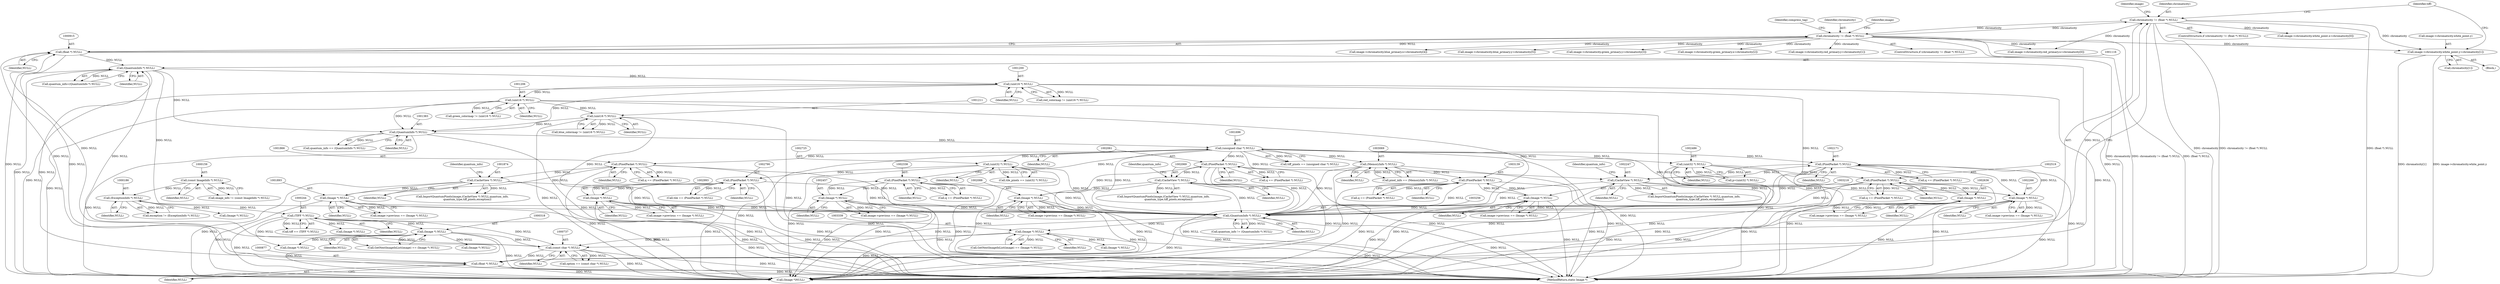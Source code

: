 digraph "0_ImageMagick_c073a7712d82476b5fbee74856c46b88af9c3175@array" {
"1000891" [label="(Call,image->chromaticity.white_point.y=chromaticity[1])"];
"1000874" [label="(Call,chromaticity != (float *) NULL)"];
"1000912" [label="(Call,chromaticity != (float *) NULL)"];
"1000914" [label="(Call,(float *) NULL)"];
"1000876" [label="(Call,(float *) NULL)"];
"1000736" [label="(Call,(const char *) NULL)"];
"1000317" [label="(Call,(Image *) NULL)"];
"1000243" [label="(Call,(TIFF *) NULL)"];
"1000185" [label="(Call,(ExceptionInfo *) NULL)"];
"1000158" [label="(Call,(const ImageInfo *) NULL)"];
"1003255" [label="(Call,(QuantumInfo *) NULL)"];
"1001892" [label="(Call,(Image *) NULL)"];
"1001873" [label="(Call,(CacheView *) NULL)"];
"1001865" [label="(Call,(PixelPacket *) NULL)"];
"1001695" [label="(Call,(unsigned char *) NULL)"];
"1001382" [label="(Call,(QuantumInfo *) NULL)"];
"1001210" [label="(Call,(uint16 *) NULL)"];
"1001205" [label="(Call,(uint16 *) NULL)"];
"1001199" [label="(Call,(uint16 *) NULL)"];
"1001115" [label="(Call,(QuantumInfo *) NULL)"];
"1002992" [label="(Call,(Image *) NULL)"];
"1002789" [label="(Call,(PixelPacket *) NULL)"];
"1002724" [label="(Call,(uint32 *) NULL)"];
"1002485" [label="(Call,(uint32 *) NULL)"];
"1002337" [label="(Call,(PixelPacket *) NULL)"];
"1002456" [label="(Call,(Image *) NULL)"];
"1002635" [label="(Call,(Image *) NULL)"];
"1002518" [label="(Call,(PixelPacket *) NULL)"];
"1002087" [label="(Call,(Image *) NULL)"];
"1002068" [label="(Call,(CacheView *) NULL)"];
"1002060" [label="(Call,(PixelPacket *) NULL)"];
"1003138" [label="(Call,(PixelPacket *) NULL)"];
"1003217" [label="(Call,(Image *) NULL)"];
"1003068" [label="(Call,(MemoryInfo *) NULL)"];
"1002170" [label="(Call,(PixelPacket *) NULL)"];
"1002265" [label="(Call,(Image *) NULL)"];
"1002246" [label="(Call,(CacheView *) NULL)"];
"1003338" [label="(Call,(Image *) NULL)"];
"1000241" [label="(Call,tiff == (TIFF *) NULL)"];
"1003401" [label="(Call,(Image *)NULL)"];
"1001382" [label="(Call,(QuantumInfo *) NULL)"];
"1002722" [label="(Call,tile_pixels == (uint32 *) NULL)"];
"1001693" [label="(Call,tiff_pixels == (unsigned char *) NULL)"];
"1002994" [label="(Identifier,NULL)"];
"1000252" [label="(Call,(Image *) NULL)"];
"1001208" [label="(Call,blue_colormap != (uint16 *) NULL)"];
"1002071" [label="(Identifier,quantum_info)"];
"1002789" [label="(Call,(PixelPacket *) NULL)"];
"1003213" [label="(Call,image->previous == (Image *) NULL)"];
"1000738" [label="(Identifier,NULL)"];
"1000187" [label="(Identifier,NULL)"];
"1001697" [label="(Identifier,NULL)"];
"1000183" [label="(Call,exception != (ExceptionInfo *) NULL)"];
"1000875" [label="(Identifier,chromaticity)"];
"1000962" [label="(Call,image->chromaticity.blue_primary.x=chromaticity[4])"];
"1000736" [label="(Call,(const char *) NULL)"];
"1000873" [label="(ControlStructure,if (chromaticity != (float *) NULL))"];
"1000918" [label="(Call,image->chromaticity.red_primary.x=chromaticity[0])"];
"1002724" [label="(Call,(uint32 *) NULL)"];
"1002070" [label="(Identifier,NULL)"];
"1000876" [label="(Call,(float *) NULL)"];
"1000880" [label="(Call,image->chromaticity.white_point.x=chromaticity[0])"];
"1001203" [label="(Call,green_colormap != (uint16 *) NULL)"];
"1000973" [label="(Call,image->chromaticity.blue_primary.y=chromaticity[5])"];
"1002249" [label="(Identifier,quantum_info)"];
"1002170" [label="(Call,(PixelPacket *) NULL)"];
"1001210" [label="(Call,(uint16 *) NULL)"];
"1001384" [label="(Identifier,NULL)"];
"1000185" [label="(Call,(ExceptionInfo *) NULL)"];
"1002246" [label="(Call,(CacheView *) NULL)"];
"1002458" [label="(Identifier,NULL)"];
"1002635" [label="(Call,(Image *) NULL)"];
"1002172" [label="(Identifier,NULL)"];
"1001212" [label="(Identifier,NULL)"];
"1000734" [label="(Call,option == (const char *) NULL)"];
"1000878" [label="(Identifier,NULL)"];
"1003253" [label="(Call,quantum_info != (QuantumInfo *) NULL)"];
"1003136" [label="(Call,q == (PixelPacket *) NULL)"];
"1002267" [label="(Identifier,NULL)"];
"1003070" [label="(Identifier,NULL)"];
"1002988" [label="(Call,image->previous == (Image *) NULL)"];
"1000912" [label="(Call,chromaticity != (float *) NULL)"];
"1001201" [label="(Identifier,NULL)"];
"1003335" [label="(Call,GetNextImageInList(image) == (Image *) NULL)"];
"1000884" [label="(Identifier,image)"];
"1000922" [label="(Identifier,image)"];
"1000899" [label="(Call,chromaticity[1])"];
"1002992" [label="(Call,(Image *) NULL)"];
"1003138" [label="(Call,(PixelPacket *) NULL)"];
"1001865" [label="(Call,(PixelPacket *) NULL)"];
"1002066" [label="(Call,ImportQuantumPixels(image,(CacheView *) NULL,quantum_info,\n            quantum_type,tiff_pixels,exception))"];
"1000245" [label="(Identifier,NULL)"];
"1003217" [label="(Call,(Image *) NULL)"];
"1001113" [label="(Call,quantum_info=(QuantumInfo *) NULL)"];
"1000916" [label="(Identifier,NULL)"];
"1003257" [label="(Identifier,NULL)"];
"1001871" [label="(Call,ImportQuantumPixels(image,(CacheView *) NULL,quantum_info,\n            quantum_type,tiff_pixels,exception))"];
"1000892" [label="(Call,image->chromaticity.white_point.y)"];
"1002520" [label="(Identifier,NULL)"];
"1002452" [label="(Call,image->previous == (Image *) NULL)"];
"1002062" [label="(Identifier,NULL)"];
"1002637" [label="(Identifier,NULL)"];
"1000951" [label="(Call,image->chromaticity.green_primary.y=chromaticity[3])"];
"1002487" [label="(Identifier,NULL)"];
"1003140" [label="(Identifier,NULL)"];
"1001888" [label="(Call,image->previous == (Image *) NULL)"];
"1001875" [label="(Identifier,NULL)"];
"1000891" [label="(Call,image->chromaticity.white_point.y=chromaticity[1])"];
"1002483" [label="(Call,p=(uint32 *) NULL)"];
"1000314" [label="(Call,GetNextImageInList(image) == (Image *) NULL)"];
"1000914" [label="(Call,(float *) NULL)"];
"1001199" [label="(Call,(uint16 *) NULL)"];
"1001197" [label="(Call,red_colormap != (uint16 *) NULL)"];
"1002261" [label="(Call,image->previous == (Image *) NULL)"];
"1003407" [label="(MethodReturn,static Image *)"];
"1001873" [label="(Call,(CacheView *) NULL)"];
"1001863" [label="(Call,q == (PixelPacket *) NULL)"];
"1001695" [label="(Call,(unsigned char *) NULL)"];
"1000987" [label="(Identifier,compress_tag)"];
"1002516" [label="(Call,q == (PixelPacket *) NULL)"];
"1003219" [label="(Identifier,NULL)"];
"1000158" [label="(Call,(const ImageInfo *) NULL)"];
"1002058" [label="(Call,q == (PixelPacket *) NULL)"];
"1001115" [label="(Call,(QuantumInfo *) NULL)"];
"1002456" [label="(Call,(Image *) NULL)"];
"1003255" [label="(Call,(QuantumInfo *) NULL)"];
"1001380" [label="(Call,quantum_info == (QuantumInfo *) NULL)"];
"1000940" [label="(Call,image->chromaticity.green_primary.x=chromaticity[2])"];
"1002335" [label="(Call,q == (PixelPacket *) NULL)"];
"1000874" [label="(Call,chromaticity != (float *) NULL)"];
"1002060" [label="(Call,(PixelPacket *) NULL)"];
"1002089" [label="(Identifier,NULL)"];
"1001892" [label="(Call,(Image *) NULL)"];
"1000156" [label="(Call,image_info != (const ImageInfo *) NULL)"];
"1002518" [label="(Call,(PixelPacket *) NULL)"];
"1002248" [label="(Identifier,NULL)"];
"1001205" [label="(Call,(uint16 *) NULL)"];
"1003340" [label="(Identifier,NULL)"];
"1002265" [label="(Call,(Image *) NULL)"];
"1001876" [label="(Identifier,quantum_info)"];
"1003066" [label="(Call,pixel_info == (MemoryInfo *) NULL)"];
"1001117" [label="(Identifier,NULL)"];
"1000905" [label="(Identifier,tiff)"];
"1000879" [label="(Block,)"];
"1002337" [label="(Call,(PixelPacket *) NULL)"];
"1000929" [label="(Call,image->chromaticity.red_primary.y=chromaticity[1])"];
"1001207" [label="(Identifier,NULL)"];
"1000911" [label="(ControlStructure,if (chromaticity != (float *) NULL))"];
"1002726" [label="(Identifier,NULL)"];
"1002244" [label="(Call,ImportQuantumPixels(image,(CacheView *) NULL,quantum_info,\n              quantum_type,tiff_pixels,exception))"];
"1002068" [label="(Call,(CacheView *) NULL)"];
"1001894" [label="(Identifier,NULL)"];
"1002339" [label="(Identifier,NULL)"];
"1000328" [label="(Call,(Image *) NULL)"];
"1002485" [label="(Call,(uint32 *) NULL)"];
"1002083" [label="(Call,image->previous == (Image *) NULL)"];
"1002791" [label="(Identifier,NULL)"];
"1000215" [label="(Call,(Image *) NULL)"];
"1003338" [label="(Call,(Image *) NULL)"];
"1000319" [label="(Identifier,NULL)"];
"1002631" [label="(Call,image->previous == (Image *) NULL)"];
"1002168" [label="(Call,q == (PixelPacket *) NULL)"];
"1000243" [label="(Call,(TIFF *) NULL)"];
"1000913" [label="(Identifier,chromaticity)"];
"1001867" [label="(Identifier,NULL)"];
"1000317" [label="(Call,(Image *) NULL)"];
"1002087" [label="(Call,(Image *) NULL)"];
"1003068" [label="(Call,(MemoryInfo *) NULL)"];
"1000307" [label="(Call,(Image *) NULL)"];
"1000160" [label="(Identifier,NULL)"];
"1003347" [label="(Call,(Image *) NULL)"];
"1002787" [label="(Call,tile == (PixelPacket *) NULL)"];
"1000891" -> "1000879"  [label="AST: "];
"1000891" -> "1000899"  [label="CFG: "];
"1000892" -> "1000891"  [label="AST: "];
"1000899" -> "1000891"  [label="AST: "];
"1000905" -> "1000891"  [label="CFG: "];
"1000891" -> "1003407"  [label="DDG: chromaticity[1]"];
"1000891" -> "1003407"  [label="DDG: image->chromaticity.white_point.y"];
"1000874" -> "1000891"  [label="DDG: chromaticity"];
"1000912" -> "1000891"  [label="DDG: chromaticity"];
"1000874" -> "1000873"  [label="AST: "];
"1000874" -> "1000876"  [label="CFG: "];
"1000875" -> "1000874"  [label="AST: "];
"1000876" -> "1000874"  [label="AST: "];
"1000884" -> "1000874"  [label="CFG: "];
"1000905" -> "1000874"  [label="CFG: "];
"1000874" -> "1003407"  [label="DDG: chromaticity != (float *) NULL"];
"1000874" -> "1003407"  [label="DDG: (float *) NULL"];
"1000874" -> "1003407"  [label="DDG: chromaticity"];
"1000912" -> "1000874"  [label="DDG: chromaticity"];
"1000876" -> "1000874"  [label="DDG: NULL"];
"1000874" -> "1000880"  [label="DDG: chromaticity"];
"1000874" -> "1000912"  [label="DDG: chromaticity"];
"1000874" -> "1000918"  [label="DDG: chromaticity"];
"1000912" -> "1000911"  [label="AST: "];
"1000912" -> "1000914"  [label="CFG: "];
"1000913" -> "1000912"  [label="AST: "];
"1000914" -> "1000912"  [label="AST: "];
"1000922" -> "1000912"  [label="CFG: "];
"1000987" -> "1000912"  [label="CFG: "];
"1000912" -> "1003407"  [label="DDG: chromaticity != (float *) NULL"];
"1000912" -> "1003407"  [label="DDG: (float *) NULL"];
"1000912" -> "1003407"  [label="DDG: chromaticity"];
"1000914" -> "1000912"  [label="DDG: NULL"];
"1000912" -> "1000918"  [label="DDG: chromaticity"];
"1000912" -> "1000929"  [label="DDG: chromaticity"];
"1000912" -> "1000940"  [label="DDG: chromaticity"];
"1000912" -> "1000951"  [label="DDG: chromaticity"];
"1000912" -> "1000962"  [label="DDG: chromaticity"];
"1000912" -> "1000973"  [label="DDG: chromaticity"];
"1000914" -> "1000916"  [label="CFG: "];
"1000915" -> "1000914"  [label="AST: "];
"1000916" -> "1000914"  [label="AST: "];
"1000914" -> "1003407"  [label="DDG: NULL"];
"1000876" -> "1000914"  [label="DDG: NULL"];
"1000736" -> "1000914"  [label="DDG: NULL"];
"1000914" -> "1001115"  [label="DDG: NULL"];
"1000914" -> "1003401"  [label="DDG: NULL"];
"1000876" -> "1000878"  [label="CFG: "];
"1000877" -> "1000876"  [label="AST: "];
"1000878" -> "1000876"  [label="AST: "];
"1000876" -> "1003407"  [label="DDG: NULL"];
"1000736" -> "1000876"  [label="DDG: NULL"];
"1000876" -> "1001115"  [label="DDG: NULL"];
"1000876" -> "1003401"  [label="DDG: NULL"];
"1000736" -> "1000734"  [label="AST: "];
"1000736" -> "1000738"  [label="CFG: "];
"1000737" -> "1000736"  [label="AST: "];
"1000738" -> "1000736"  [label="AST: "];
"1000734" -> "1000736"  [label="CFG: "];
"1000736" -> "1003407"  [label="DDG: NULL"];
"1000736" -> "1000734"  [label="DDG: NULL"];
"1000317" -> "1000736"  [label="DDG: NULL"];
"1000243" -> "1000736"  [label="DDG: NULL"];
"1003255" -> "1000736"  [label="DDG: NULL"];
"1003338" -> "1000736"  [label="DDG: NULL"];
"1000736" -> "1001115"  [label="DDG: NULL"];
"1000736" -> "1003401"  [label="DDG: NULL"];
"1000317" -> "1000314"  [label="AST: "];
"1000317" -> "1000319"  [label="CFG: "];
"1000318" -> "1000317"  [label="AST: "];
"1000319" -> "1000317"  [label="AST: "];
"1000314" -> "1000317"  [label="CFG: "];
"1000317" -> "1003407"  [label="DDG: NULL"];
"1000317" -> "1000307"  [label="DDG: NULL"];
"1000317" -> "1000314"  [label="DDG: NULL"];
"1000243" -> "1000317"  [label="DDG: NULL"];
"1000317" -> "1000328"  [label="DDG: NULL"];
"1000317" -> "1003401"  [label="DDG: NULL"];
"1000243" -> "1000241"  [label="AST: "];
"1000243" -> "1000245"  [label="CFG: "];
"1000244" -> "1000243"  [label="AST: "];
"1000245" -> "1000243"  [label="AST: "];
"1000241" -> "1000243"  [label="CFG: "];
"1000243" -> "1003407"  [label="DDG: NULL"];
"1000243" -> "1000241"  [label="DDG: NULL"];
"1000185" -> "1000243"  [label="DDG: NULL"];
"1000243" -> "1000252"  [label="DDG: NULL"];
"1000243" -> "1000307"  [label="DDG: NULL"];
"1000243" -> "1003401"  [label="DDG: NULL"];
"1000185" -> "1000183"  [label="AST: "];
"1000185" -> "1000187"  [label="CFG: "];
"1000186" -> "1000185"  [label="AST: "];
"1000187" -> "1000185"  [label="AST: "];
"1000183" -> "1000185"  [label="CFG: "];
"1000185" -> "1000183"  [label="DDG: NULL"];
"1000158" -> "1000185"  [label="DDG: NULL"];
"1000185" -> "1000215"  [label="DDG: NULL"];
"1000158" -> "1000156"  [label="AST: "];
"1000158" -> "1000160"  [label="CFG: "];
"1000159" -> "1000158"  [label="AST: "];
"1000160" -> "1000158"  [label="AST: "];
"1000156" -> "1000158"  [label="CFG: "];
"1000158" -> "1000156"  [label="DDG: NULL"];
"1003255" -> "1003253"  [label="AST: "];
"1003255" -> "1003257"  [label="CFG: "];
"1003256" -> "1003255"  [label="AST: "];
"1003257" -> "1003255"  [label="AST: "];
"1003253" -> "1003255"  [label="CFG: "];
"1003255" -> "1003407"  [label="DDG: NULL"];
"1003255" -> "1003253"  [label="DDG: NULL"];
"1001892" -> "1003255"  [label="DDG: NULL"];
"1002992" -> "1003255"  [label="DDG: NULL"];
"1002485" -> "1003255"  [label="DDG: NULL"];
"1001873" -> "1003255"  [label="DDG: NULL"];
"1002789" -> "1003255"  [label="DDG: NULL"];
"1002337" -> "1003255"  [label="DDG: NULL"];
"1002635" -> "1003255"  [label="DDG: NULL"];
"1001695" -> "1003255"  [label="DDG: NULL"];
"1002087" -> "1003255"  [label="DDG: NULL"];
"1001865" -> "1003255"  [label="DDG: NULL"];
"1001205" -> "1003255"  [label="DDG: NULL"];
"1003138" -> "1003255"  [label="DDG: NULL"];
"1002456" -> "1003255"  [label="DDG: NULL"];
"1002060" -> "1003255"  [label="DDG: NULL"];
"1002170" -> "1003255"  [label="DDG: NULL"];
"1002265" -> "1003255"  [label="DDG: NULL"];
"1002518" -> "1003255"  [label="DDG: NULL"];
"1003217" -> "1003255"  [label="DDG: NULL"];
"1001210" -> "1003255"  [label="DDG: NULL"];
"1003068" -> "1003255"  [label="DDG: NULL"];
"1002246" -> "1003255"  [label="DDG: NULL"];
"1002068" -> "1003255"  [label="DDG: NULL"];
"1001115" -> "1003255"  [label="DDG: NULL"];
"1001199" -> "1003255"  [label="DDG: NULL"];
"1002724" -> "1003255"  [label="DDG: NULL"];
"1003255" -> "1003338"  [label="DDG: NULL"];
"1003255" -> "1003401"  [label="DDG: NULL"];
"1001892" -> "1001888"  [label="AST: "];
"1001892" -> "1001894"  [label="CFG: "];
"1001893" -> "1001892"  [label="AST: "];
"1001894" -> "1001892"  [label="AST: "];
"1001888" -> "1001892"  [label="CFG: "];
"1001892" -> "1003407"  [label="DDG: NULL"];
"1001892" -> "1001865"  [label="DDG: NULL"];
"1001892" -> "1001888"  [label="DDG: NULL"];
"1001873" -> "1001892"  [label="DDG: NULL"];
"1001892" -> "1003401"  [label="DDG: NULL"];
"1001873" -> "1001871"  [label="AST: "];
"1001873" -> "1001875"  [label="CFG: "];
"1001874" -> "1001873"  [label="AST: "];
"1001875" -> "1001873"  [label="AST: "];
"1001876" -> "1001873"  [label="CFG: "];
"1001873" -> "1003407"  [label="DDG: NULL"];
"1001873" -> "1001871"  [label="DDG: NULL"];
"1001865" -> "1001873"  [label="DDG: NULL"];
"1001873" -> "1003401"  [label="DDG: NULL"];
"1001865" -> "1001863"  [label="AST: "];
"1001865" -> "1001867"  [label="CFG: "];
"1001866" -> "1001865"  [label="AST: "];
"1001867" -> "1001865"  [label="AST: "];
"1001863" -> "1001865"  [label="CFG: "];
"1001865" -> "1003407"  [label="DDG: NULL"];
"1001865" -> "1001863"  [label="DDG: NULL"];
"1001695" -> "1001865"  [label="DDG: NULL"];
"1001865" -> "1003401"  [label="DDG: NULL"];
"1001695" -> "1001693"  [label="AST: "];
"1001695" -> "1001697"  [label="CFG: "];
"1001696" -> "1001695"  [label="AST: "];
"1001697" -> "1001695"  [label="AST: "];
"1001693" -> "1001695"  [label="CFG: "];
"1001695" -> "1003407"  [label="DDG: NULL"];
"1001695" -> "1001693"  [label="DDG: NULL"];
"1001382" -> "1001695"  [label="DDG: NULL"];
"1001695" -> "1002060"  [label="DDG: NULL"];
"1001695" -> "1002170"  [label="DDG: NULL"];
"1001695" -> "1002246"  [label="DDG: NULL"];
"1001695" -> "1002265"  [label="DDG: NULL"];
"1001695" -> "1002337"  [label="DDG: NULL"];
"1001695" -> "1002485"  [label="DDG: NULL"];
"1001695" -> "1002724"  [label="DDG: NULL"];
"1001695" -> "1003068"  [label="DDG: NULL"];
"1001695" -> "1003401"  [label="DDG: NULL"];
"1001382" -> "1001380"  [label="AST: "];
"1001382" -> "1001384"  [label="CFG: "];
"1001383" -> "1001382"  [label="AST: "];
"1001384" -> "1001382"  [label="AST: "];
"1001380" -> "1001382"  [label="CFG: "];
"1001382" -> "1003407"  [label="DDG: NULL"];
"1001382" -> "1001380"  [label="DDG: NULL"];
"1001210" -> "1001382"  [label="DDG: NULL"];
"1001205" -> "1001382"  [label="DDG: NULL"];
"1001115" -> "1001382"  [label="DDG: NULL"];
"1001199" -> "1001382"  [label="DDG: NULL"];
"1001382" -> "1003401"  [label="DDG: NULL"];
"1001210" -> "1001208"  [label="AST: "];
"1001210" -> "1001212"  [label="CFG: "];
"1001211" -> "1001210"  [label="AST: "];
"1001212" -> "1001210"  [label="AST: "];
"1001208" -> "1001210"  [label="CFG: "];
"1001210" -> "1003407"  [label="DDG: NULL"];
"1001210" -> "1001208"  [label="DDG: NULL"];
"1001205" -> "1001210"  [label="DDG: NULL"];
"1001210" -> "1003401"  [label="DDG: NULL"];
"1001205" -> "1001203"  [label="AST: "];
"1001205" -> "1001207"  [label="CFG: "];
"1001206" -> "1001205"  [label="AST: "];
"1001207" -> "1001205"  [label="AST: "];
"1001203" -> "1001205"  [label="CFG: "];
"1001205" -> "1003407"  [label="DDG: NULL"];
"1001205" -> "1001203"  [label="DDG: NULL"];
"1001199" -> "1001205"  [label="DDG: NULL"];
"1001205" -> "1003401"  [label="DDG: NULL"];
"1001199" -> "1001197"  [label="AST: "];
"1001199" -> "1001201"  [label="CFG: "];
"1001200" -> "1001199"  [label="AST: "];
"1001201" -> "1001199"  [label="AST: "];
"1001197" -> "1001199"  [label="CFG: "];
"1001199" -> "1003407"  [label="DDG: NULL"];
"1001199" -> "1001197"  [label="DDG: NULL"];
"1001115" -> "1001199"  [label="DDG: NULL"];
"1001199" -> "1003401"  [label="DDG: NULL"];
"1001115" -> "1001113"  [label="AST: "];
"1001115" -> "1001117"  [label="CFG: "];
"1001116" -> "1001115"  [label="AST: "];
"1001117" -> "1001115"  [label="AST: "];
"1001113" -> "1001115"  [label="CFG: "];
"1001115" -> "1003407"  [label="DDG: NULL"];
"1001115" -> "1001113"  [label="DDG: NULL"];
"1001115" -> "1003401"  [label="DDG: NULL"];
"1002992" -> "1002988"  [label="AST: "];
"1002992" -> "1002994"  [label="CFG: "];
"1002993" -> "1002992"  [label="AST: "];
"1002994" -> "1002992"  [label="AST: "];
"1002988" -> "1002992"  [label="CFG: "];
"1002992" -> "1003407"  [label="DDG: NULL"];
"1002992" -> "1002789"  [label="DDG: NULL"];
"1002992" -> "1002988"  [label="DDG: NULL"];
"1002789" -> "1002992"  [label="DDG: NULL"];
"1002992" -> "1003401"  [label="DDG: NULL"];
"1002789" -> "1002787"  [label="AST: "];
"1002789" -> "1002791"  [label="CFG: "];
"1002790" -> "1002789"  [label="AST: "];
"1002791" -> "1002789"  [label="AST: "];
"1002787" -> "1002789"  [label="CFG: "];
"1002789" -> "1003407"  [label="DDG: NULL"];
"1002789" -> "1002787"  [label="DDG: NULL"];
"1002724" -> "1002789"  [label="DDG: NULL"];
"1002789" -> "1003401"  [label="DDG: NULL"];
"1002724" -> "1002722"  [label="AST: "];
"1002724" -> "1002726"  [label="CFG: "];
"1002725" -> "1002724"  [label="AST: "];
"1002726" -> "1002724"  [label="AST: "];
"1002722" -> "1002724"  [label="CFG: "];
"1002724" -> "1003407"  [label="DDG: NULL"];
"1002724" -> "1002722"  [label="DDG: NULL"];
"1002724" -> "1003401"  [label="DDG: NULL"];
"1002485" -> "1002483"  [label="AST: "];
"1002485" -> "1002487"  [label="CFG: "];
"1002486" -> "1002485"  [label="AST: "];
"1002487" -> "1002485"  [label="AST: "];
"1002483" -> "1002485"  [label="CFG: "];
"1002485" -> "1003407"  [label="DDG: NULL"];
"1002485" -> "1002483"  [label="DDG: NULL"];
"1002485" -> "1002518"  [label="DDG: NULL"];
"1002485" -> "1003401"  [label="DDG: NULL"];
"1002337" -> "1002335"  [label="AST: "];
"1002337" -> "1002339"  [label="CFG: "];
"1002338" -> "1002337"  [label="AST: "];
"1002339" -> "1002337"  [label="AST: "];
"1002335" -> "1002337"  [label="CFG: "];
"1002337" -> "1003407"  [label="DDG: NULL"];
"1002337" -> "1002335"  [label="DDG: NULL"];
"1002456" -> "1002337"  [label="DDG: NULL"];
"1002337" -> "1002456"  [label="DDG: NULL"];
"1002337" -> "1003401"  [label="DDG: NULL"];
"1002456" -> "1002452"  [label="AST: "];
"1002456" -> "1002458"  [label="CFG: "];
"1002457" -> "1002456"  [label="AST: "];
"1002458" -> "1002456"  [label="AST: "];
"1002452" -> "1002456"  [label="CFG: "];
"1002456" -> "1003407"  [label="DDG: NULL"];
"1002456" -> "1002452"  [label="DDG: NULL"];
"1002456" -> "1003401"  [label="DDG: NULL"];
"1002635" -> "1002631"  [label="AST: "];
"1002635" -> "1002637"  [label="CFG: "];
"1002636" -> "1002635"  [label="AST: "];
"1002637" -> "1002635"  [label="AST: "];
"1002631" -> "1002635"  [label="CFG: "];
"1002635" -> "1003407"  [label="DDG: NULL"];
"1002635" -> "1002518"  [label="DDG: NULL"];
"1002635" -> "1002631"  [label="DDG: NULL"];
"1002518" -> "1002635"  [label="DDG: NULL"];
"1002635" -> "1003401"  [label="DDG: NULL"];
"1002518" -> "1002516"  [label="AST: "];
"1002518" -> "1002520"  [label="CFG: "];
"1002519" -> "1002518"  [label="AST: "];
"1002520" -> "1002518"  [label="AST: "];
"1002516" -> "1002518"  [label="CFG: "];
"1002518" -> "1003407"  [label="DDG: NULL"];
"1002518" -> "1002516"  [label="DDG: NULL"];
"1002518" -> "1003401"  [label="DDG: NULL"];
"1002087" -> "1002083"  [label="AST: "];
"1002087" -> "1002089"  [label="CFG: "];
"1002088" -> "1002087"  [label="AST: "];
"1002089" -> "1002087"  [label="AST: "];
"1002083" -> "1002087"  [label="CFG: "];
"1002087" -> "1003407"  [label="DDG: NULL"];
"1002087" -> "1002060"  [label="DDG: NULL"];
"1002087" -> "1002083"  [label="DDG: NULL"];
"1002068" -> "1002087"  [label="DDG: NULL"];
"1002087" -> "1003401"  [label="DDG: NULL"];
"1002068" -> "1002066"  [label="AST: "];
"1002068" -> "1002070"  [label="CFG: "];
"1002069" -> "1002068"  [label="AST: "];
"1002070" -> "1002068"  [label="AST: "];
"1002071" -> "1002068"  [label="CFG: "];
"1002068" -> "1003407"  [label="DDG: NULL"];
"1002068" -> "1002066"  [label="DDG: NULL"];
"1002060" -> "1002068"  [label="DDG: NULL"];
"1002068" -> "1003401"  [label="DDG: NULL"];
"1002060" -> "1002058"  [label="AST: "];
"1002060" -> "1002062"  [label="CFG: "];
"1002061" -> "1002060"  [label="AST: "];
"1002062" -> "1002060"  [label="AST: "];
"1002058" -> "1002060"  [label="CFG: "];
"1002060" -> "1003407"  [label="DDG: NULL"];
"1002060" -> "1002058"  [label="DDG: NULL"];
"1002060" -> "1003401"  [label="DDG: NULL"];
"1003138" -> "1003136"  [label="AST: "];
"1003138" -> "1003140"  [label="CFG: "];
"1003139" -> "1003138"  [label="AST: "];
"1003140" -> "1003138"  [label="AST: "];
"1003136" -> "1003138"  [label="CFG: "];
"1003138" -> "1003407"  [label="DDG: NULL"];
"1003138" -> "1003136"  [label="DDG: NULL"];
"1003217" -> "1003138"  [label="DDG: NULL"];
"1003068" -> "1003138"  [label="DDG: NULL"];
"1003138" -> "1003217"  [label="DDG: NULL"];
"1003138" -> "1003401"  [label="DDG: NULL"];
"1003217" -> "1003213"  [label="AST: "];
"1003217" -> "1003219"  [label="CFG: "];
"1003218" -> "1003217"  [label="AST: "];
"1003219" -> "1003217"  [label="AST: "];
"1003213" -> "1003217"  [label="CFG: "];
"1003217" -> "1003407"  [label="DDG: NULL"];
"1003217" -> "1003213"  [label="DDG: NULL"];
"1003217" -> "1003401"  [label="DDG: NULL"];
"1003068" -> "1003066"  [label="AST: "];
"1003068" -> "1003070"  [label="CFG: "];
"1003069" -> "1003068"  [label="AST: "];
"1003070" -> "1003068"  [label="AST: "];
"1003066" -> "1003068"  [label="CFG: "];
"1003068" -> "1003407"  [label="DDG: NULL"];
"1003068" -> "1003066"  [label="DDG: NULL"];
"1003068" -> "1003401"  [label="DDG: NULL"];
"1002170" -> "1002168"  [label="AST: "];
"1002170" -> "1002172"  [label="CFG: "];
"1002171" -> "1002170"  [label="AST: "];
"1002172" -> "1002170"  [label="AST: "];
"1002168" -> "1002170"  [label="CFG: "];
"1002170" -> "1003407"  [label="DDG: NULL"];
"1002170" -> "1002168"  [label="DDG: NULL"];
"1002265" -> "1002170"  [label="DDG: NULL"];
"1002246" -> "1002170"  [label="DDG: NULL"];
"1002170" -> "1002246"  [label="DDG: NULL"];
"1002170" -> "1002265"  [label="DDG: NULL"];
"1002170" -> "1003401"  [label="DDG: NULL"];
"1002265" -> "1002261"  [label="AST: "];
"1002265" -> "1002267"  [label="CFG: "];
"1002266" -> "1002265"  [label="AST: "];
"1002267" -> "1002265"  [label="AST: "];
"1002261" -> "1002265"  [label="CFG: "];
"1002265" -> "1003407"  [label="DDG: NULL"];
"1002265" -> "1002261"  [label="DDG: NULL"];
"1002246" -> "1002265"  [label="DDG: NULL"];
"1002265" -> "1003401"  [label="DDG: NULL"];
"1002246" -> "1002244"  [label="AST: "];
"1002246" -> "1002248"  [label="CFG: "];
"1002247" -> "1002246"  [label="AST: "];
"1002248" -> "1002246"  [label="AST: "];
"1002249" -> "1002246"  [label="CFG: "];
"1002246" -> "1003407"  [label="DDG: NULL"];
"1002246" -> "1002244"  [label="DDG: NULL"];
"1002246" -> "1003401"  [label="DDG: NULL"];
"1003338" -> "1003335"  [label="AST: "];
"1003338" -> "1003340"  [label="CFG: "];
"1003339" -> "1003338"  [label="AST: "];
"1003340" -> "1003338"  [label="AST: "];
"1003335" -> "1003338"  [label="CFG: "];
"1003338" -> "1003407"  [label="DDG: NULL"];
"1003338" -> "1003335"  [label="DDG: NULL"];
"1003338" -> "1003347"  [label="DDG: NULL"];
"1003338" -> "1003401"  [label="DDG: NULL"];
}
